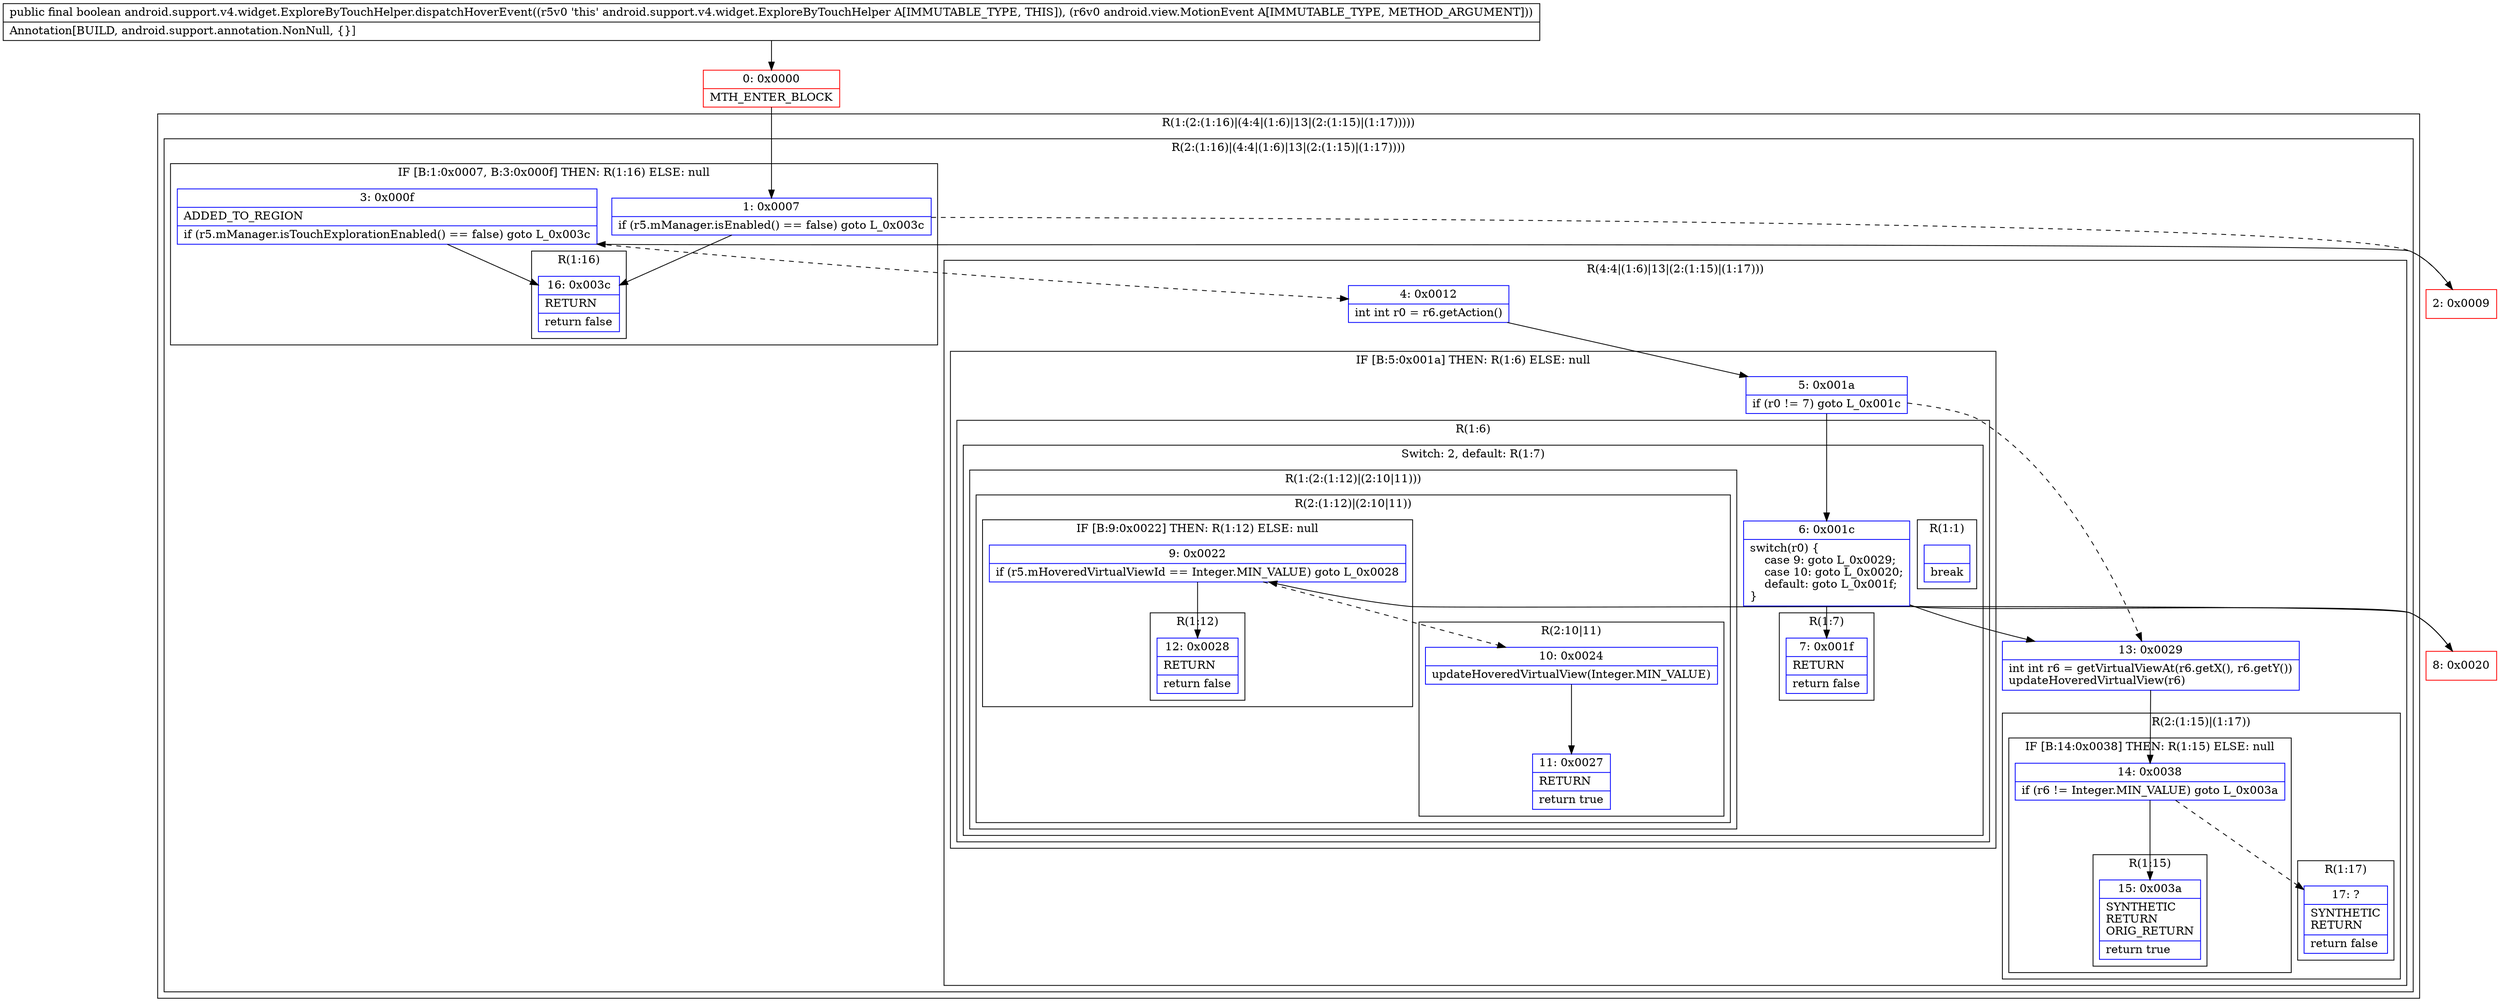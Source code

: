digraph "CFG forandroid.support.v4.widget.ExploreByTouchHelper.dispatchHoverEvent(Landroid\/view\/MotionEvent;)Z" {
subgraph cluster_Region_2061968712 {
label = "R(1:(2:(1:16)|(4:4|(1:6)|13|(2:(1:15)|(1:17)))))";
node [shape=record,color=blue];
subgraph cluster_Region_1345178770 {
label = "R(2:(1:16)|(4:4|(1:6)|13|(2:(1:15)|(1:17))))";
node [shape=record,color=blue];
subgraph cluster_IfRegion_2121151606 {
label = "IF [B:1:0x0007, B:3:0x000f] THEN: R(1:16) ELSE: null";
node [shape=record,color=blue];
Node_1 [shape=record,label="{1\:\ 0x0007|if (r5.mManager.isEnabled() == false) goto L_0x003c\l}"];
Node_3 [shape=record,label="{3\:\ 0x000f|ADDED_TO_REGION\l|if (r5.mManager.isTouchExplorationEnabled() == false) goto L_0x003c\l}"];
subgraph cluster_Region_1268931852 {
label = "R(1:16)";
node [shape=record,color=blue];
Node_16 [shape=record,label="{16\:\ 0x003c|RETURN\l|return false\l}"];
}
}
subgraph cluster_Region_1733218621 {
label = "R(4:4|(1:6)|13|(2:(1:15)|(1:17)))";
node [shape=record,color=blue];
Node_4 [shape=record,label="{4\:\ 0x0012|int int r0 = r6.getAction()\l}"];
subgraph cluster_IfRegion_1720405735 {
label = "IF [B:5:0x001a] THEN: R(1:6) ELSE: null";
node [shape=record,color=blue];
Node_5 [shape=record,label="{5\:\ 0x001a|if (r0 != 7) goto L_0x001c\l}"];
subgraph cluster_Region_145550421 {
label = "R(1:6)";
node [shape=record,color=blue];
subgraph cluster_SwitchRegion_1133439287 {
label = "Switch: 2, default: R(1:7)";
node [shape=record,color=blue];
Node_6 [shape=record,label="{6\:\ 0x001c|switch(r0) \{\l    case 9: goto L_0x0029;\l    case 10: goto L_0x0020;\l    default: goto L_0x001f;\l\}\l}"];
subgraph cluster_Region_911997070 {
label = "R(1:1)";
node [shape=record,color=blue];
Node_InsnContainer_957982647 [shape=record,label="{|break\l}"];
}
subgraph cluster_Region_1619711909 {
label = "R(1:(2:(1:12)|(2:10|11)))";
node [shape=record,color=blue];
subgraph cluster_Region_254493093 {
label = "R(2:(1:12)|(2:10|11))";
node [shape=record,color=blue];
subgraph cluster_IfRegion_1725777734 {
label = "IF [B:9:0x0022] THEN: R(1:12) ELSE: null";
node [shape=record,color=blue];
Node_9 [shape=record,label="{9\:\ 0x0022|if (r5.mHoveredVirtualViewId == Integer.MIN_VALUE) goto L_0x0028\l}"];
subgraph cluster_Region_302866485 {
label = "R(1:12)";
node [shape=record,color=blue];
Node_12 [shape=record,label="{12\:\ 0x0028|RETURN\l|return false\l}"];
}
}
subgraph cluster_Region_613198382 {
label = "R(2:10|11)";
node [shape=record,color=blue];
Node_10 [shape=record,label="{10\:\ 0x0024|updateHoveredVirtualView(Integer.MIN_VALUE)\l}"];
Node_11 [shape=record,label="{11\:\ 0x0027|RETURN\l|return true\l}"];
}
}
}
subgraph cluster_Region_1904210291 {
label = "R(1:7)";
node [shape=record,color=blue];
Node_7 [shape=record,label="{7\:\ 0x001f|RETURN\l|return false\l}"];
}
}
}
}
Node_13 [shape=record,label="{13\:\ 0x0029|int int r6 = getVirtualViewAt(r6.getX(), r6.getY())\lupdateHoveredVirtualView(r6)\l}"];
subgraph cluster_Region_2106879853 {
label = "R(2:(1:15)|(1:17))";
node [shape=record,color=blue];
subgraph cluster_IfRegion_1160932202 {
label = "IF [B:14:0x0038] THEN: R(1:15) ELSE: null";
node [shape=record,color=blue];
Node_14 [shape=record,label="{14\:\ 0x0038|if (r6 != Integer.MIN_VALUE) goto L_0x003a\l}"];
subgraph cluster_Region_81896482 {
label = "R(1:15)";
node [shape=record,color=blue];
Node_15 [shape=record,label="{15\:\ 0x003a|SYNTHETIC\lRETURN\lORIG_RETURN\l|return true\l}"];
}
}
subgraph cluster_Region_1174250314 {
label = "R(1:17)";
node [shape=record,color=blue];
Node_17 [shape=record,label="{17\:\ ?|SYNTHETIC\lRETURN\l|return false\l}"];
}
}
}
}
}
Node_0 [shape=record,color=red,label="{0\:\ 0x0000|MTH_ENTER_BLOCK\l}"];
Node_2 [shape=record,color=red,label="{2\:\ 0x0009}"];
Node_8 [shape=record,color=red,label="{8\:\ 0x0020}"];
MethodNode[shape=record,label="{public final boolean android.support.v4.widget.ExploreByTouchHelper.dispatchHoverEvent((r5v0 'this' android.support.v4.widget.ExploreByTouchHelper A[IMMUTABLE_TYPE, THIS]), (r6v0 android.view.MotionEvent A[IMMUTABLE_TYPE, METHOD_ARGUMENT]))  | Annotation[BUILD, android.support.annotation.NonNull, \{\}]\l}"];
MethodNode -> Node_0;
Node_1 -> Node_2[style=dashed];
Node_1 -> Node_16;
Node_3 -> Node_4[style=dashed];
Node_3 -> Node_16;
Node_4 -> Node_5;
Node_5 -> Node_6;
Node_5 -> Node_13[style=dashed];
Node_6 -> Node_7;
Node_6 -> Node_8;
Node_6 -> Node_13;
Node_9 -> Node_10[style=dashed];
Node_9 -> Node_12;
Node_10 -> Node_11;
Node_13 -> Node_14;
Node_14 -> Node_15;
Node_14 -> Node_17[style=dashed];
Node_0 -> Node_1;
Node_2 -> Node_3;
Node_8 -> Node_9;
}

